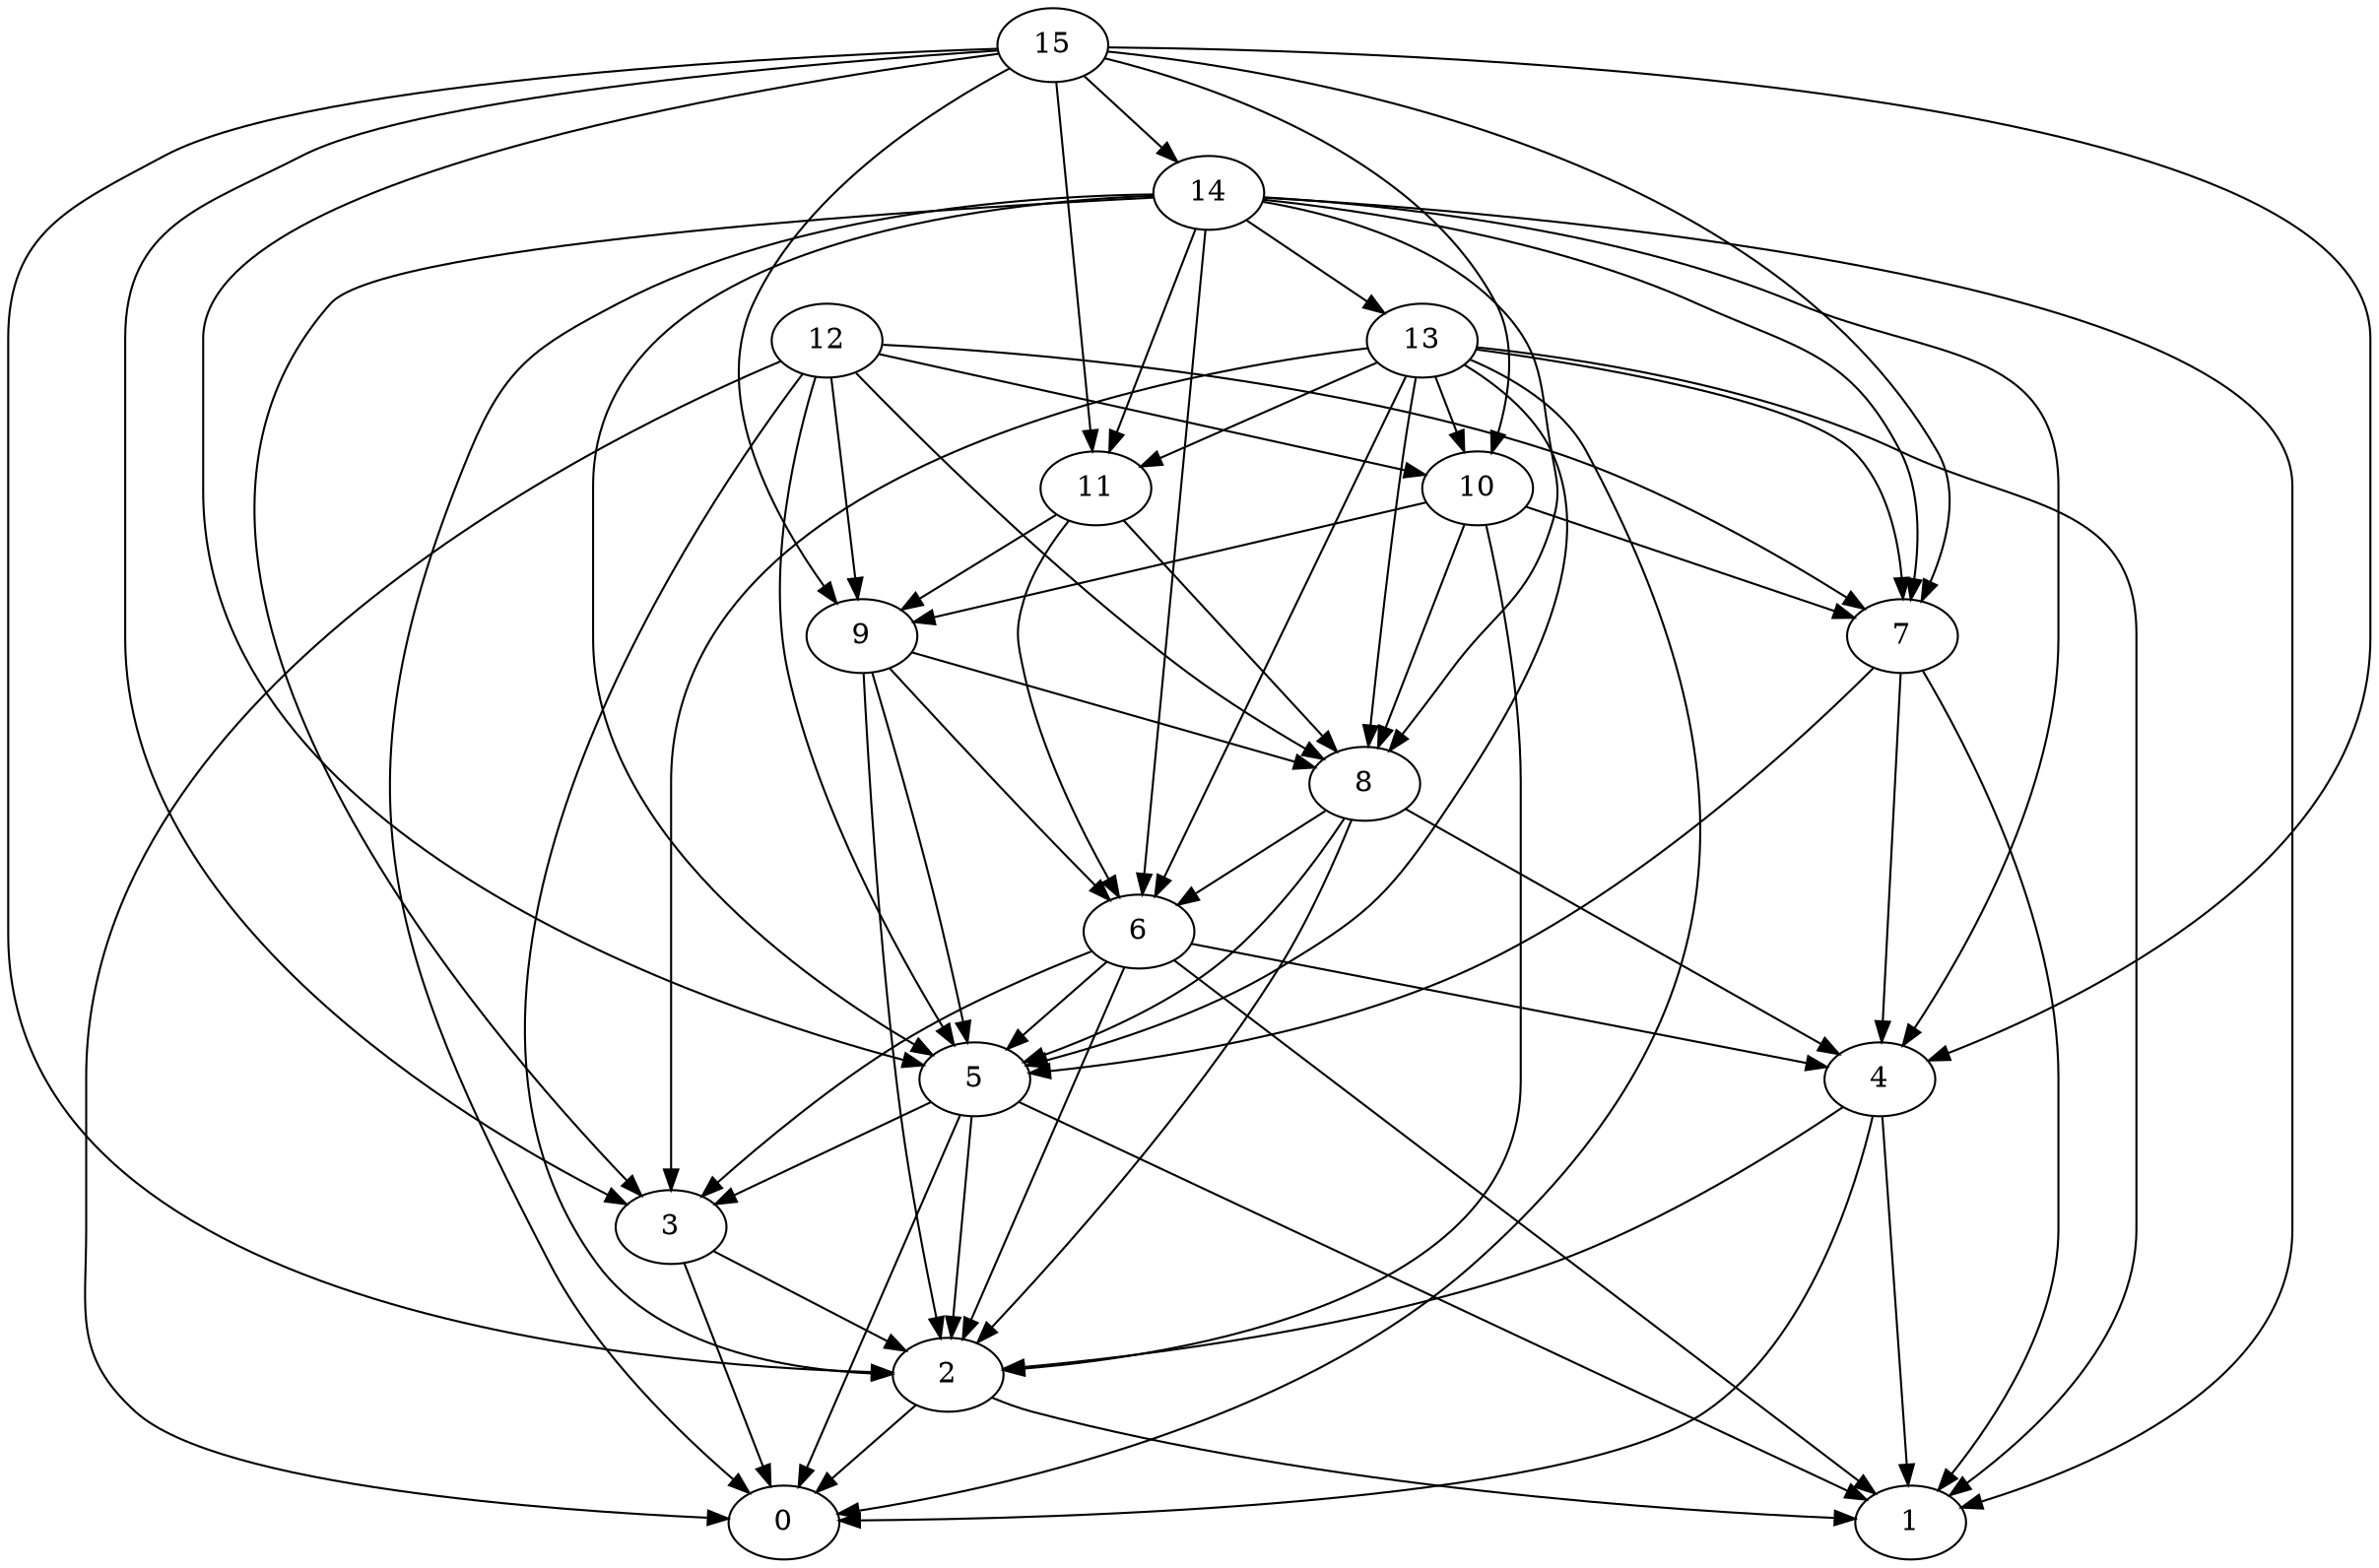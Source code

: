 digraph "Random_Nodes_16_Density_4.31_CCR_1.00_WeightType_Random" {
	graph ["Duplicate states"=0,
		GraphType=Random,
		"Max states in OPEN"=0,
		Modes="120000ms; topo-ordered tasks, ; Pruning: task equivalence, fixed order ready list, ; F-value: ; Optimisation: best schedule length (\
SL) optimisation on equal, ",
		NumberOfTasks=16,
		"Pruned using list schedule length"=119,
		"States removed from OPEN"=0,
		TargetSystem="Homogeneous-6",
		"Time to schedule (ms)"=90,
		"Total idle time"=595,
		"Total schedule length"=280,
		"Total sequential time"=394,
		"Total states created"=203
	];
	15	["Finish time"=30,
		Processor=0,
		"Start time"=0,
		Weight=30];
	14	["Finish time"=43,
		Processor=0,
		"Start time"=30,
		Weight=13];
	15 -> 14	[Weight=3];
	10	["Finish time"=99,
		Processor=2,
		"Start time"=82,
		Weight=17];
	15 -> 10	[Weight=8];
	11	["Finish time"=94,
		Processor=0,
		"Start time"=77,
		Weight=17];
	15 -> 11	[Weight=9];
	9	["Finish time"=107,
		Processor=2,
		"Start time"=99,
		Weight=8];
	15 -> 9	[Weight=6];
	7	["Finish time"=134,
		Processor=3,
		"Start time"=104,
		Weight=30];
	15 -> 7	[Weight=9];
	5	["Finish time"=170,
		Processor=2,
		"Start time"=162,
		Weight=8];
	15 -> 5	[Weight=7];
	3	["Finish time"=208,
		Processor=2,
		"Start time"=170,
		Weight=38];
	15 -> 3	[Weight=10];
	4	["Finish time"=194,
		Processor=4,
		"Start time"=164,
		Weight=30];
	15 -> 4	[Weight=5];
	2	["Finish time"=238,
		Processor=2,
		"Start time"=208,
		Weight=30];
	15 -> 2	[Weight=8];
	13	["Finish time"=77,
		Processor=0,
		"Start time"=43,
		Weight=34];
	14 -> 13	[Weight=2];
	14 -> 11	[Weight=4];
	8	["Finish time"=128,
		Processor=2,
		"Start time"=107,
		Weight=21];
	14 -> 8	[Weight=6];
	6	["Finish time"=162,
		Processor=2,
		"Start time"=128,
		Weight=34];
	14 -> 6	[Weight=2];
	14 -> 7	[Weight=6];
	14 -> 5	[Weight=5];
	14 -> 3	[Weight=3];
	14 -> 4	[Weight=3];
	1	["Finish time"=280,
		Processor=2,
		"Start time"=238,
		Weight=42];
	14 -> 1	[Weight=4];
	0	["Finish time"=266,
		Processor=5,
		"Start time"=245,
		Weight=21];
	14 -> 0	[Weight=8];
	13 -> 10	[Weight=5];
	13 -> 11	[Weight=2];
	13 -> 8	[Weight=3];
	13 -> 6	[Weight=2];
	13 -> 7	[Weight=7];
	13 -> 5	[Weight=3];
	13 -> 3	[Weight=7];
	13 -> 1	[Weight=9];
	13 -> 0	[Weight=6];
	12	["Finish time"=21,
		Processor=1,
		"Start time"=0,
		Weight=21];
	12 -> 10	[Weight=7];
	12 -> 9	[Weight=7];
	12 -> 8	[Weight=6];
	12 -> 7	[Weight=5];
	12 -> 5	[Weight=6];
	12 -> 2	[Weight=7];
	12 -> 0	[Weight=5];
	10 -> 9	[Weight=10];
	10 -> 8	[Weight=2];
	10 -> 7	[Weight=5];
	10 -> 2	[Weight=10];
	11 -> 9	[Weight=5];
	11 -> 8	[Weight=6];
	11 -> 6	[Weight=8];
	9 -> 8	[Weight=3];
	9 -> 6	[Weight=2];
	9 -> 5	[Weight=3];
	9 -> 2	[Weight=9];
	8 -> 6	[Weight=7];
	8 -> 5	[Weight=2];
	8 -> 4	[Weight=8];
	8 -> 2	[Weight=8];
	6 -> 5	[Weight=3];
	6 -> 3	[Weight=5];
	6 -> 4	[Weight=2];
	6 -> 2	[Weight=3];
	6 -> 1	[Weight=4];
	7 -> 5	[Weight=4];
	7 -> 4	[Weight=6];
	7 -> 1	[Weight=6];
	5 -> 3	[Weight=7];
	5 -> 2	[Weight=5];
	5 -> 1	[Weight=9];
	5 -> 0	[Weight=10];
	3 -> 2	[Weight=4];
	3 -> 0	[Weight=10];
	4 -> 2	[Weight=9];
	4 -> 1	[Weight=4];
	4 -> 0	[Weight=8];
	2 -> 1	[Weight=4];
	2 -> 0	[Weight=7];
}
